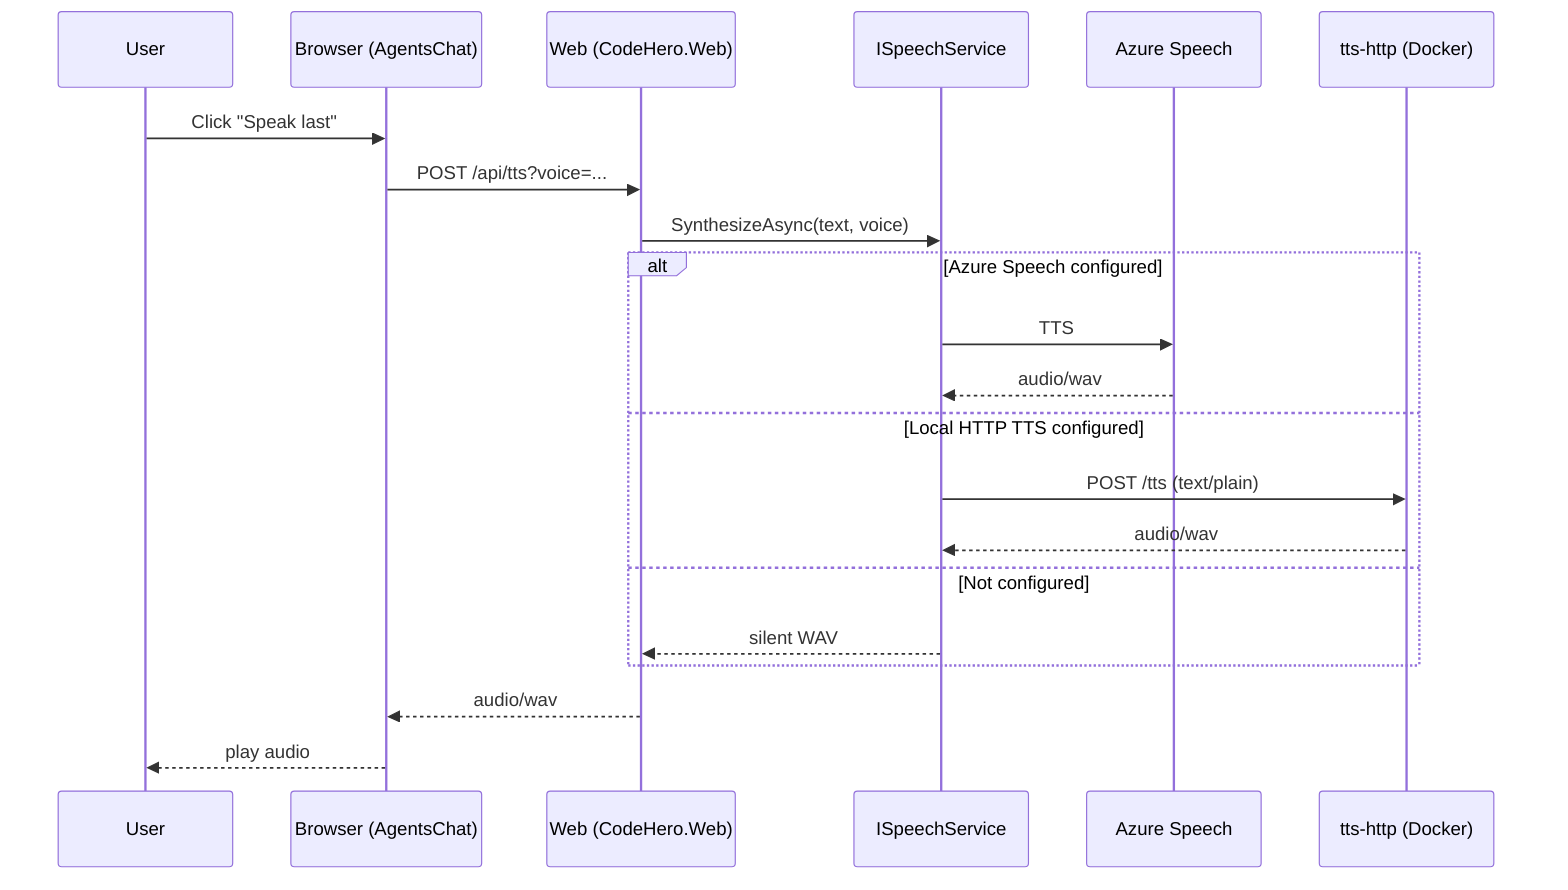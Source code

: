 sequenceDiagram
  participant User
  participant Browser as Browser (AgentsChat)
  participant Web as Web (CodeHero.Web)
  participant Speech as ISpeechService
  participant AzureSpeech as Azure Speech
  participant HttpTts as tts-http (Docker)

  User->>Browser: Click "Speak last"
  Browser->>Web: POST /api/tts?voice=...
  Web->>Speech: SynthesizeAsync(text, voice)
  alt Azure Speech configured
    Speech->>AzureSpeech: TTS
    AzureSpeech-->>Speech: audio/wav
  else Local HTTP TTS configured
    Speech->>HttpTts: POST /tts (text/plain)
    HttpTts-->>Speech: audio/wav
  else Not configured
    Speech-->>Web: silent WAV
  end
  Web-->>Browser: audio/wav
  Browser-->>User: play audio